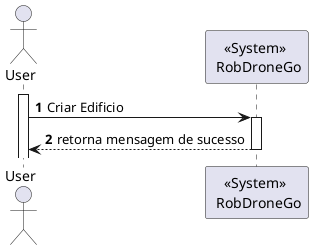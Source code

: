 @startuml
'https://plantuml.com/sequence-diagram

autonumber

Actor User
participant "<<System>> \n RobDroneGo" as sys
activate User
User -> sys: Criar Edificio
activate sys
sys--> User: retorna mensagem de sucesso
deactivate sys
@enduml